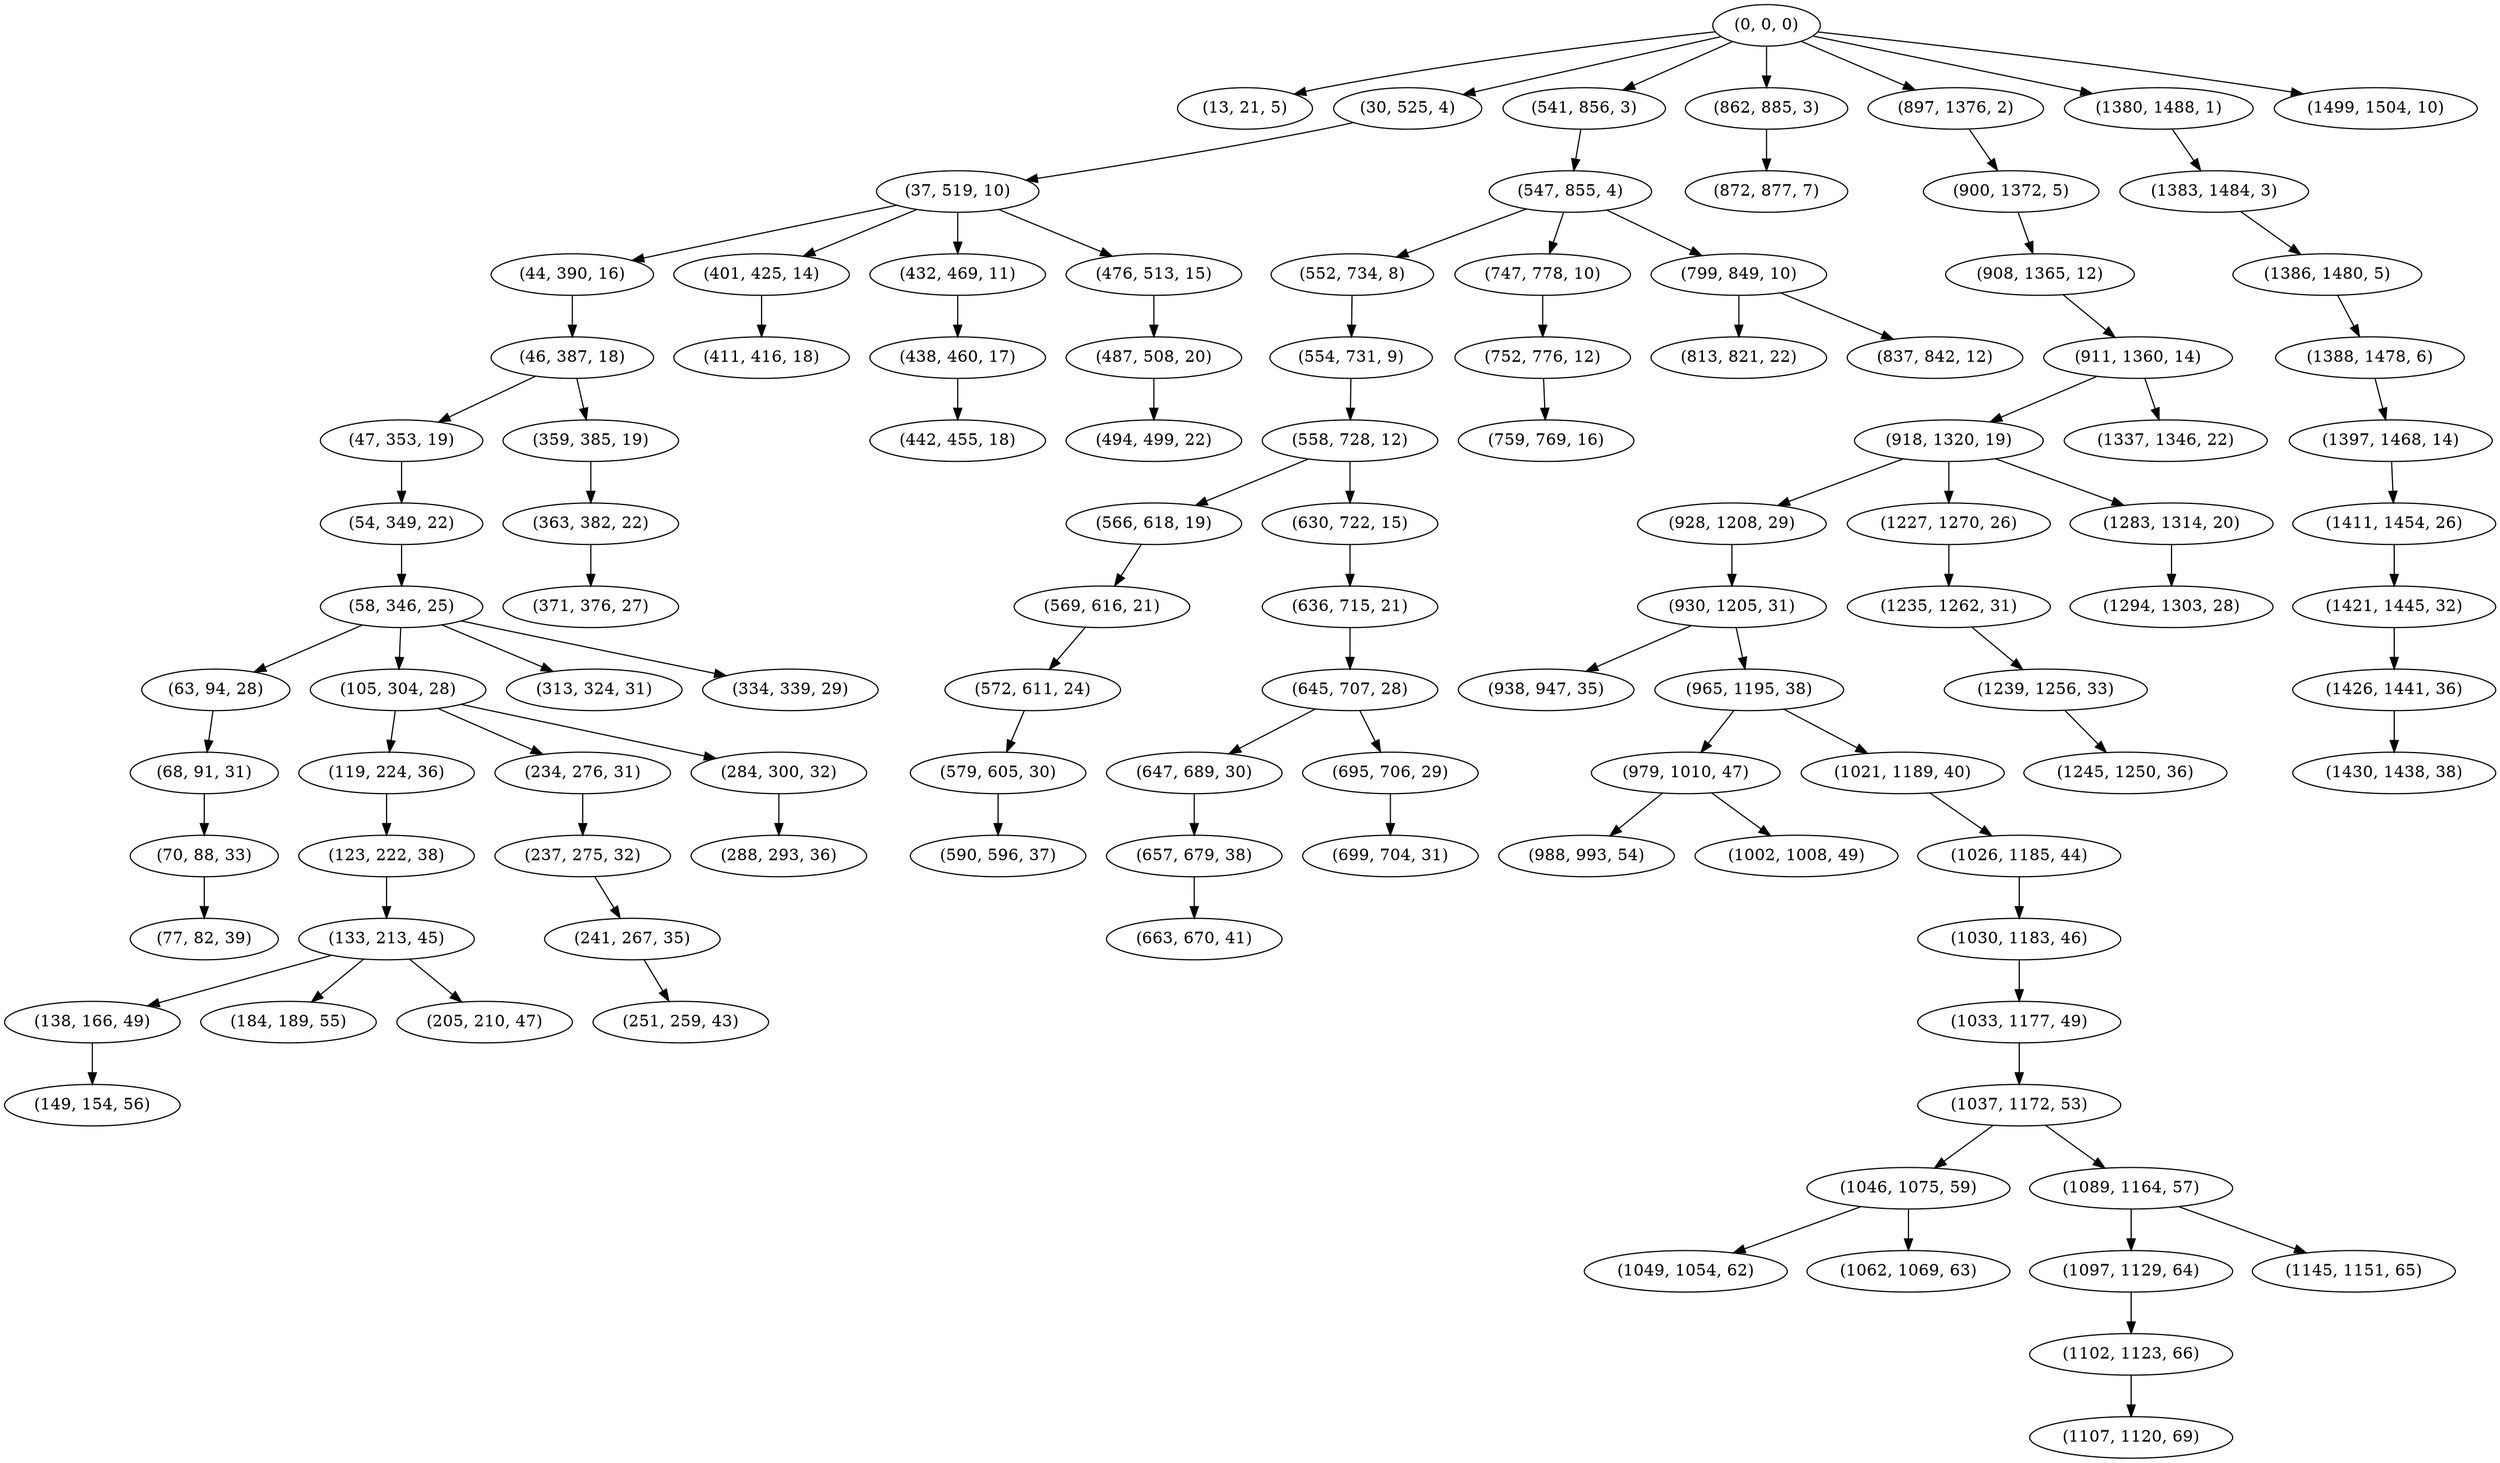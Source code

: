 digraph tree {
    "(0, 0, 0)";
    "(13, 21, 5)";
    "(30, 525, 4)";
    "(37, 519, 10)";
    "(44, 390, 16)";
    "(46, 387, 18)";
    "(47, 353, 19)";
    "(54, 349, 22)";
    "(58, 346, 25)";
    "(63, 94, 28)";
    "(68, 91, 31)";
    "(70, 88, 33)";
    "(77, 82, 39)";
    "(105, 304, 28)";
    "(119, 224, 36)";
    "(123, 222, 38)";
    "(133, 213, 45)";
    "(138, 166, 49)";
    "(149, 154, 56)";
    "(184, 189, 55)";
    "(205, 210, 47)";
    "(234, 276, 31)";
    "(237, 275, 32)";
    "(241, 267, 35)";
    "(251, 259, 43)";
    "(284, 300, 32)";
    "(288, 293, 36)";
    "(313, 324, 31)";
    "(334, 339, 29)";
    "(359, 385, 19)";
    "(363, 382, 22)";
    "(371, 376, 27)";
    "(401, 425, 14)";
    "(411, 416, 18)";
    "(432, 469, 11)";
    "(438, 460, 17)";
    "(442, 455, 18)";
    "(476, 513, 15)";
    "(487, 508, 20)";
    "(494, 499, 22)";
    "(541, 856, 3)";
    "(547, 855, 4)";
    "(552, 734, 8)";
    "(554, 731, 9)";
    "(558, 728, 12)";
    "(566, 618, 19)";
    "(569, 616, 21)";
    "(572, 611, 24)";
    "(579, 605, 30)";
    "(590, 596, 37)";
    "(630, 722, 15)";
    "(636, 715, 21)";
    "(645, 707, 28)";
    "(647, 689, 30)";
    "(657, 679, 38)";
    "(663, 670, 41)";
    "(695, 706, 29)";
    "(699, 704, 31)";
    "(747, 778, 10)";
    "(752, 776, 12)";
    "(759, 769, 16)";
    "(799, 849, 10)";
    "(813, 821, 22)";
    "(837, 842, 12)";
    "(862, 885, 3)";
    "(872, 877, 7)";
    "(897, 1376, 2)";
    "(900, 1372, 5)";
    "(908, 1365, 12)";
    "(911, 1360, 14)";
    "(918, 1320, 19)";
    "(928, 1208, 29)";
    "(930, 1205, 31)";
    "(938, 947, 35)";
    "(965, 1195, 38)";
    "(979, 1010, 47)";
    "(988, 993, 54)";
    "(1002, 1008, 49)";
    "(1021, 1189, 40)";
    "(1026, 1185, 44)";
    "(1030, 1183, 46)";
    "(1033, 1177, 49)";
    "(1037, 1172, 53)";
    "(1046, 1075, 59)";
    "(1049, 1054, 62)";
    "(1062, 1069, 63)";
    "(1089, 1164, 57)";
    "(1097, 1129, 64)";
    "(1102, 1123, 66)";
    "(1107, 1120, 69)";
    "(1145, 1151, 65)";
    "(1227, 1270, 26)";
    "(1235, 1262, 31)";
    "(1239, 1256, 33)";
    "(1245, 1250, 36)";
    "(1283, 1314, 20)";
    "(1294, 1303, 28)";
    "(1337, 1346, 22)";
    "(1380, 1488, 1)";
    "(1383, 1484, 3)";
    "(1386, 1480, 5)";
    "(1388, 1478, 6)";
    "(1397, 1468, 14)";
    "(1411, 1454, 26)";
    "(1421, 1445, 32)";
    "(1426, 1441, 36)";
    "(1430, 1438, 38)";
    "(1499, 1504, 10)";
    "(0, 0, 0)" -> "(13, 21, 5)";
    "(0, 0, 0)" -> "(30, 525, 4)";
    "(0, 0, 0)" -> "(541, 856, 3)";
    "(0, 0, 0)" -> "(862, 885, 3)";
    "(0, 0, 0)" -> "(897, 1376, 2)";
    "(0, 0, 0)" -> "(1380, 1488, 1)";
    "(0, 0, 0)" -> "(1499, 1504, 10)";
    "(30, 525, 4)" -> "(37, 519, 10)";
    "(37, 519, 10)" -> "(44, 390, 16)";
    "(37, 519, 10)" -> "(401, 425, 14)";
    "(37, 519, 10)" -> "(432, 469, 11)";
    "(37, 519, 10)" -> "(476, 513, 15)";
    "(44, 390, 16)" -> "(46, 387, 18)";
    "(46, 387, 18)" -> "(47, 353, 19)";
    "(46, 387, 18)" -> "(359, 385, 19)";
    "(47, 353, 19)" -> "(54, 349, 22)";
    "(54, 349, 22)" -> "(58, 346, 25)";
    "(58, 346, 25)" -> "(63, 94, 28)";
    "(58, 346, 25)" -> "(105, 304, 28)";
    "(58, 346, 25)" -> "(313, 324, 31)";
    "(58, 346, 25)" -> "(334, 339, 29)";
    "(63, 94, 28)" -> "(68, 91, 31)";
    "(68, 91, 31)" -> "(70, 88, 33)";
    "(70, 88, 33)" -> "(77, 82, 39)";
    "(105, 304, 28)" -> "(119, 224, 36)";
    "(105, 304, 28)" -> "(234, 276, 31)";
    "(105, 304, 28)" -> "(284, 300, 32)";
    "(119, 224, 36)" -> "(123, 222, 38)";
    "(123, 222, 38)" -> "(133, 213, 45)";
    "(133, 213, 45)" -> "(138, 166, 49)";
    "(133, 213, 45)" -> "(184, 189, 55)";
    "(133, 213, 45)" -> "(205, 210, 47)";
    "(138, 166, 49)" -> "(149, 154, 56)";
    "(234, 276, 31)" -> "(237, 275, 32)";
    "(237, 275, 32)" -> "(241, 267, 35)";
    "(241, 267, 35)" -> "(251, 259, 43)";
    "(284, 300, 32)" -> "(288, 293, 36)";
    "(359, 385, 19)" -> "(363, 382, 22)";
    "(363, 382, 22)" -> "(371, 376, 27)";
    "(401, 425, 14)" -> "(411, 416, 18)";
    "(432, 469, 11)" -> "(438, 460, 17)";
    "(438, 460, 17)" -> "(442, 455, 18)";
    "(476, 513, 15)" -> "(487, 508, 20)";
    "(487, 508, 20)" -> "(494, 499, 22)";
    "(541, 856, 3)" -> "(547, 855, 4)";
    "(547, 855, 4)" -> "(552, 734, 8)";
    "(547, 855, 4)" -> "(747, 778, 10)";
    "(547, 855, 4)" -> "(799, 849, 10)";
    "(552, 734, 8)" -> "(554, 731, 9)";
    "(554, 731, 9)" -> "(558, 728, 12)";
    "(558, 728, 12)" -> "(566, 618, 19)";
    "(558, 728, 12)" -> "(630, 722, 15)";
    "(566, 618, 19)" -> "(569, 616, 21)";
    "(569, 616, 21)" -> "(572, 611, 24)";
    "(572, 611, 24)" -> "(579, 605, 30)";
    "(579, 605, 30)" -> "(590, 596, 37)";
    "(630, 722, 15)" -> "(636, 715, 21)";
    "(636, 715, 21)" -> "(645, 707, 28)";
    "(645, 707, 28)" -> "(647, 689, 30)";
    "(645, 707, 28)" -> "(695, 706, 29)";
    "(647, 689, 30)" -> "(657, 679, 38)";
    "(657, 679, 38)" -> "(663, 670, 41)";
    "(695, 706, 29)" -> "(699, 704, 31)";
    "(747, 778, 10)" -> "(752, 776, 12)";
    "(752, 776, 12)" -> "(759, 769, 16)";
    "(799, 849, 10)" -> "(813, 821, 22)";
    "(799, 849, 10)" -> "(837, 842, 12)";
    "(862, 885, 3)" -> "(872, 877, 7)";
    "(897, 1376, 2)" -> "(900, 1372, 5)";
    "(900, 1372, 5)" -> "(908, 1365, 12)";
    "(908, 1365, 12)" -> "(911, 1360, 14)";
    "(911, 1360, 14)" -> "(918, 1320, 19)";
    "(911, 1360, 14)" -> "(1337, 1346, 22)";
    "(918, 1320, 19)" -> "(928, 1208, 29)";
    "(918, 1320, 19)" -> "(1227, 1270, 26)";
    "(918, 1320, 19)" -> "(1283, 1314, 20)";
    "(928, 1208, 29)" -> "(930, 1205, 31)";
    "(930, 1205, 31)" -> "(938, 947, 35)";
    "(930, 1205, 31)" -> "(965, 1195, 38)";
    "(965, 1195, 38)" -> "(979, 1010, 47)";
    "(965, 1195, 38)" -> "(1021, 1189, 40)";
    "(979, 1010, 47)" -> "(988, 993, 54)";
    "(979, 1010, 47)" -> "(1002, 1008, 49)";
    "(1021, 1189, 40)" -> "(1026, 1185, 44)";
    "(1026, 1185, 44)" -> "(1030, 1183, 46)";
    "(1030, 1183, 46)" -> "(1033, 1177, 49)";
    "(1033, 1177, 49)" -> "(1037, 1172, 53)";
    "(1037, 1172, 53)" -> "(1046, 1075, 59)";
    "(1037, 1172, 53)" -> "(1089, 1164, 57)";
    "(1046, 1075, 59)" -> "(1049, 1054, 62)";
    "(1046, 1075, 59)" -> "(1062, 1069, 63)";
    "(1089, 1164, 57)" -> "(1097, 1129, 64)";
    "(1089, 1164, 57)" -> "(1145, 1151, 65)";
    "(1097, 1129, 64)" -> "(1102, 1123, 66)";
    "(1102, 1123, 66)" -> "(1107, 1120, 69)";
    "(1227, 1270, 26)" -> "(1235, 1262, 31)";
    "(1235, 1262, 31)" -> "(1239, 1256, 33)";
    "(1239, 1256, 33)" -> "(1245, 1250, 36)";
    "(1283, 1314, 20)" -> "(1294, 1303, 28)";
    "(1380, 1488, 1)" -> "(1383, 1484, 3)";
    "(1383, 1484, 3)" -> "(1386, 1480, 5)";
    "(1386, 1480, 5)" -> "(1388, 1478, 6)";
    "(1388, 1478, 6)" -> "(1397, 1468, 14)";
    "(1397, 1468, 14)" -> "(1411, 1454, 26)";
    "(1411, 1454, 26)" -> "(1421, 1445, 32)";
    "(1421, 1445, 32)" -> "(1426, 1441, 36)";
    "(1426, 1441, 36)" -> "(1430, 1438, 38)";
}

